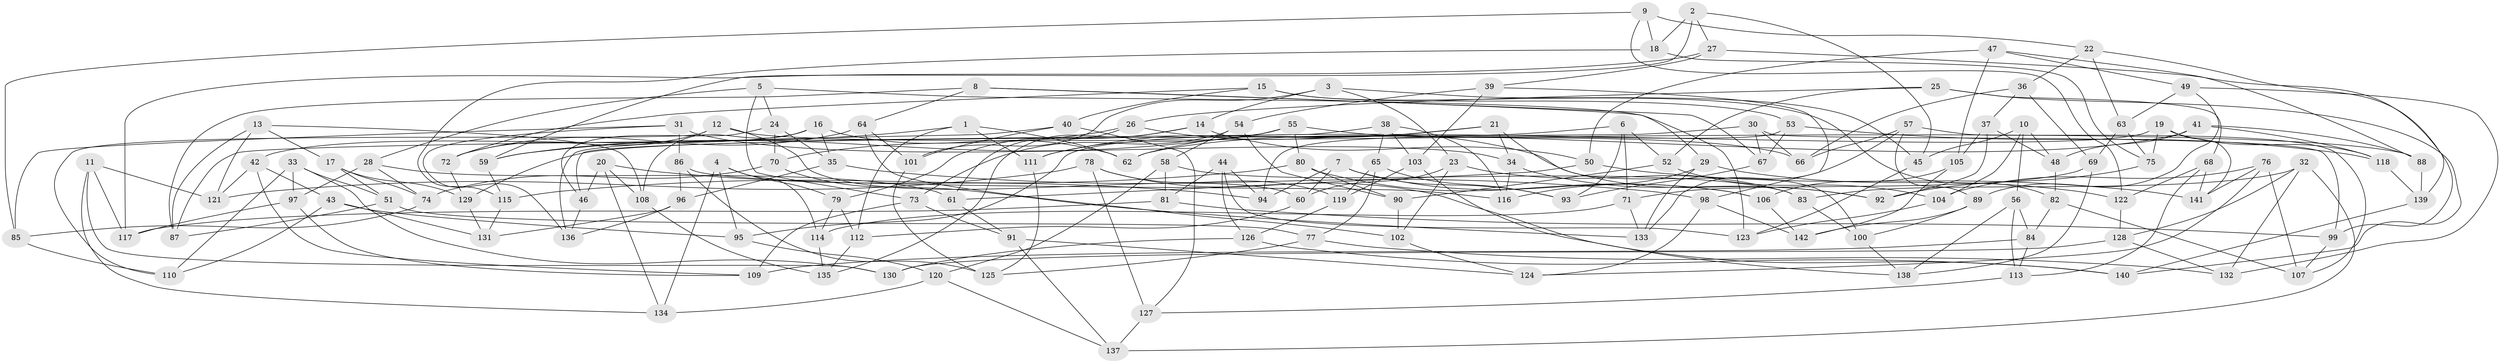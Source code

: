 // coarse degree distribution, {3: 0.04225352112676056, 6: 0.5352112676056338, 4: 0.16901408450704225, 7: 0.04225352112676056, 5: 0.16901408450704225, 8: 0.028169014084507043, 10: 0.014084507042253521}
// Generated by graph-tools (version 1.1) at 2025/38/03/04/25 23:38:19]
// undirected, 142 vertices, 284 edges
graph export_dot {
  node [color=gray90,style=filled];
  1;
  2;
  3;
  4;
  5;
  6;
  7;
  8;
  9;
  10;
  11;
  12;
  13;
  14;
  15;
  16;
  17;
  18;
  19;
  20;
  21;
  22;
  23;
  24;
  25;
  26;
  27;
  28;
  29;
  30;
  31;
  32;
  33;
  34;
  35;
  36;
  37;
  38;
  39;
  40;
  41;
  42;
  43;
  44;
  45;
  46;
  47;
  48;
  49;
  50;
  51;
  52;
  53;
  54;
  55;
  56;
  57;
  58;
  59;
  60;
  61;
  62;
  63;
  64;
  65;
  66;
  67;
  68;
  69;
  70;
  71;
  72;
  73;
  74;
  75;
  76;
  77;
  78;
  79;
  80;
  81;
  82;
  83;
  84;
  85;
  86;
  87;
  88;
  89;
  90;
  91;
  92;
  93;
  94;
  95;
  96;
  97;
  98;
  99;
  100;
  101;
  102;
  103;
  104;
  105;
  106;
  107;
  108;
  109;
  110;
  111;
  112;
  113;
  114;
  115;
  116;
  117;
  118;
  119;
  120;
  121;
  122;
  123;
  124;
  125;
  126;
  127;
  128;
  129;
  130;
  131;
  132;
  133;
  134;
  135;
  136;
  137;
  138;
  139;
  140;
  141;
  142;
  1 -- 62;
  1 -- 112;
  1 -- 59;
  1 -- 111;
  2 -- 27;
  2 -- 18;
  2 -- 59;
  2 -- 45;
  3 -- 45;
  3 -- 14;
  3 -- 23;
  3 -- 101;
  4 -- 95;
  4 -- 79;
  4 -- 134;
  4 -- 114;
  5 -- 123;
  5 -- 24;
  5 -- 73;
  5 -- 28;
  6 -- 52;
  6 -- 129;
  6 -- 93;
  6 -- 71;
  7 -- 60;
  7 -- 93;
  7 -- 94;
  7 -- 106;
  8 -- 64;
  8 -- 87;
  8 -- 67;
  8 -- 29;
  9 -- 18;
  9 -- 122;
  9 -- 85;
  9 -- 22;
  10 -- 48;
  10 -- 45;
  10 -- 104;
  10 -- 56;
  11 -- 117;
  11 -- 121;
  11 -- 130;
  11 -- 134;
  12 -- 72;
  12 -- 110;
  12 -- 60;
  12 -- 88;
  13 -- 17;
  13 -- 121;
  13 -- 87;
  13 -- 108;
  14 -- 135;
  14 -- 79;
  14 -- 50;
  15 -- 82;
  15 -- 40;
  15 -- 53;
  15 -- 72;
  16 -- 35;
  16 -- 108;
  16 -- 42;
  16 -- 62;
  17 -- 51;
  17 -- 129;
  17 -- 74;
  18 -- 75;
  18 -- 115;
  19 -- 75;
  19 -- 118;
  19 -- 141;
  19 -- 95;
  20 -- 108;
  20 -- 134;
  20 -- 46;
  20 -- 94;
  21 -- 62;
  21 -- 34;
  21 -- 111;
  21 -- 100;
  22 -- 36;
  22 -- 139;
  22 -- 63;
  23 -- 60;
  23 -- 83;
  23 -- 102;
  24 -- 46;
  24 -- 70;
  24 -- 35;
  25 -- 68;
  25 -- 52;
  25 -- 26;
  25 -- 140;
  26 -- 61;
  26 -- 92;
  26 -- 70;
  27 -- 39;
  27 -- 99;
  27 -- 117;
  28 -- 97;
  28 -- 61;
  28 -- 74;
  29 -- 133;
  29 -- 116;
  29 -- 122;
  30 -- 66;
  30 -- 99;
  30 -- 87;
  30 -- 67;
  31 -- 34;
  31 -- 136;
  31 -- 85;
  31 -- 86;
  32 -- 128;
  32 -- 132;
  32 -- 137;
  32 -- 83;
  33 -- 51;
  33 -- 130;
  33 -- 97;
  33 -- 110;
  34 -- 116;
  34 -- 92;
  35 -- 96;
  35 -- 98;
  36 -- 69;
  36 -- 66;
  36 -- 37;
  37 -- 92;
  37 -- 105;
  37 -- 48;
  38 -- 116;
  38 -- 65;
  38 -- 103;
  38 -- 46;
  39 -- 98;
  39 -- 54;
  39 -- 103;
  40 -- 101;
  40 -- 127;
  40 -- 136;
  41 -- 48;
  41 -- 118;
  41 -- 62;
  41 -- 88;
  42 -- 109;
  42 -- 121;
  42 -- 43;
  43 -- 110;
  43 -- 95;
  43 -- 131;
  44 -- 123;
  44 -- 81;
  44 -- 94;
  44 -- 126;
  45 -- 123;
  46 -- 136;
  47 -- 105;
  47 -- 88;
  47 -- 50;
  47 -- 49;
  48 -- 82;
  49 -- 132;
  49 -- 63;
  49 -- 89;
  50 -- 61;
  50 -- 141;
  51 -- 87;
  51 -- 77;
  52 -- 104;
  52 -- 90;
  53 -- 94;
  53 -- 118;
  53 -- 67;
  54 -- 58;
  54 -- 90;
  54 -- 73;
  55 -- 80;
  55 -- 111;
  55 -- 59;
  55 -- 66;
  56 -- 138;
  56 -- 84;
  56 -- 113;
  57 -- 107;
  57 -- 89;
  57 -- 66;
  57 -- 133;
  58 -- 81;
  58 -- 83;
  58 -- 120;
  59 -- 115;
  60 -- 112;
  61 -- 91;
  63 -- 75;
  63 -- 69;
  64 -- 101;
  64 -- 102;
  64 -- 72;
  65 -- 119;
  65 -- 93;
  65 -- 77;
  67 -- 93;
  68 -- 122;
  68 -- 113;
  68 -- 141;
  69 -- 71;
  69 -- 138;
  70 -- 133;
  70 -- 74;
  71 -- 133;
  71 -- 114;
  72 -- 129;
  73 -- 109;
  73 -- 91;
  74 -- 85;
  75 -- 92;
  76 -- 104;
  76 -- 141;
  76 -- 124;
  76 -- 107;
  77 -- 132;
  77 -- 125;
  78 -- 140;
  78 -- 121;
  78 -- 127;
  78 -- 119;
  79 -- 112;
  79 -- 114;
  80 -- 90;
  80 -- 106;
  80 -- 115;
  81 -- 117;
  81 -- 99;
  82 -- 107;
  82 -- 84;
  83 -- 100;
  84 -- 113;
  84 -- 109;
  85 -- 110;
  86 -- 116;
  86 -- 96;
  86 -- 125;
  88 -- 139;
  89 -- 100;
  89 -- 142;
  90 -- 102;
  91 -- 124;
  91 -- 137;
  95 -- 120;
  96 -- 131;
  96 -- 136;
  97 -- 117;
  97 -- 109;
  98 -- 124;
  98 -- 142;
  99 -- 107;
  100 -- 138;
  101 -- 125;
  102 -- 124;
  103 -- 119;
  103 -- 138;
  104 -- 123;
  105 -- 142;
  105 -- 106;
  106 -- 142;
  108 -- 135;
  111 -- 125;
  112 -- 135;
  113 -- 127;
  114 -- 135;
  115 -- 131;
  118 -- 139;
  119 -- 126;
  120 -- 134;
  120 -- 137;
  122 -- 128;
  126 -- 140;
  126 -- 130;
  127 -- 137;
  128 -- 130;
  128 -- 132;
  129 -- 131;
  139 -- 140;
}
